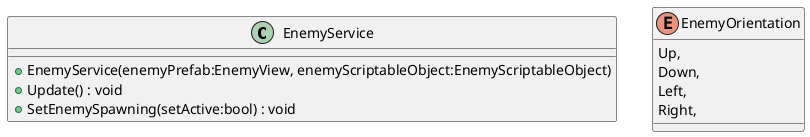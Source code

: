 @startuml
class EnemyService {
    + EnemyService(enemyPrefab:EnemyView, enemyScriptableObject:EnemyScriptableObject)
    + Update() : void
    + SetEnemySpawning(setActive:bool) : void
}
enum EnemyOrientation {
    Up,
    Down,
    Left,
    Right,
}
@enduml
